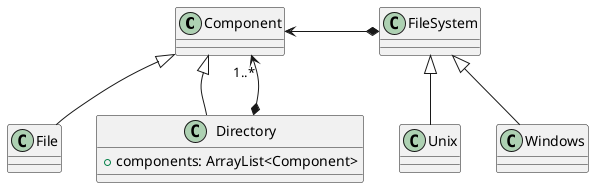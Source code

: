 @startuml q1
class Component
together{
    class File
    class Directory{
        + components: ArrayList<Component>
    }
}
Component <|-- File
Component <|-- Directory
Component -[hidden]- Directory
Component "1..*" <-* Directory

class FileSystem
together{
    class Windows
    class Unix
}
FileSystem <|-- Windows
FileSystem <|-- Unix

Component <-* FileSystem
@enduml